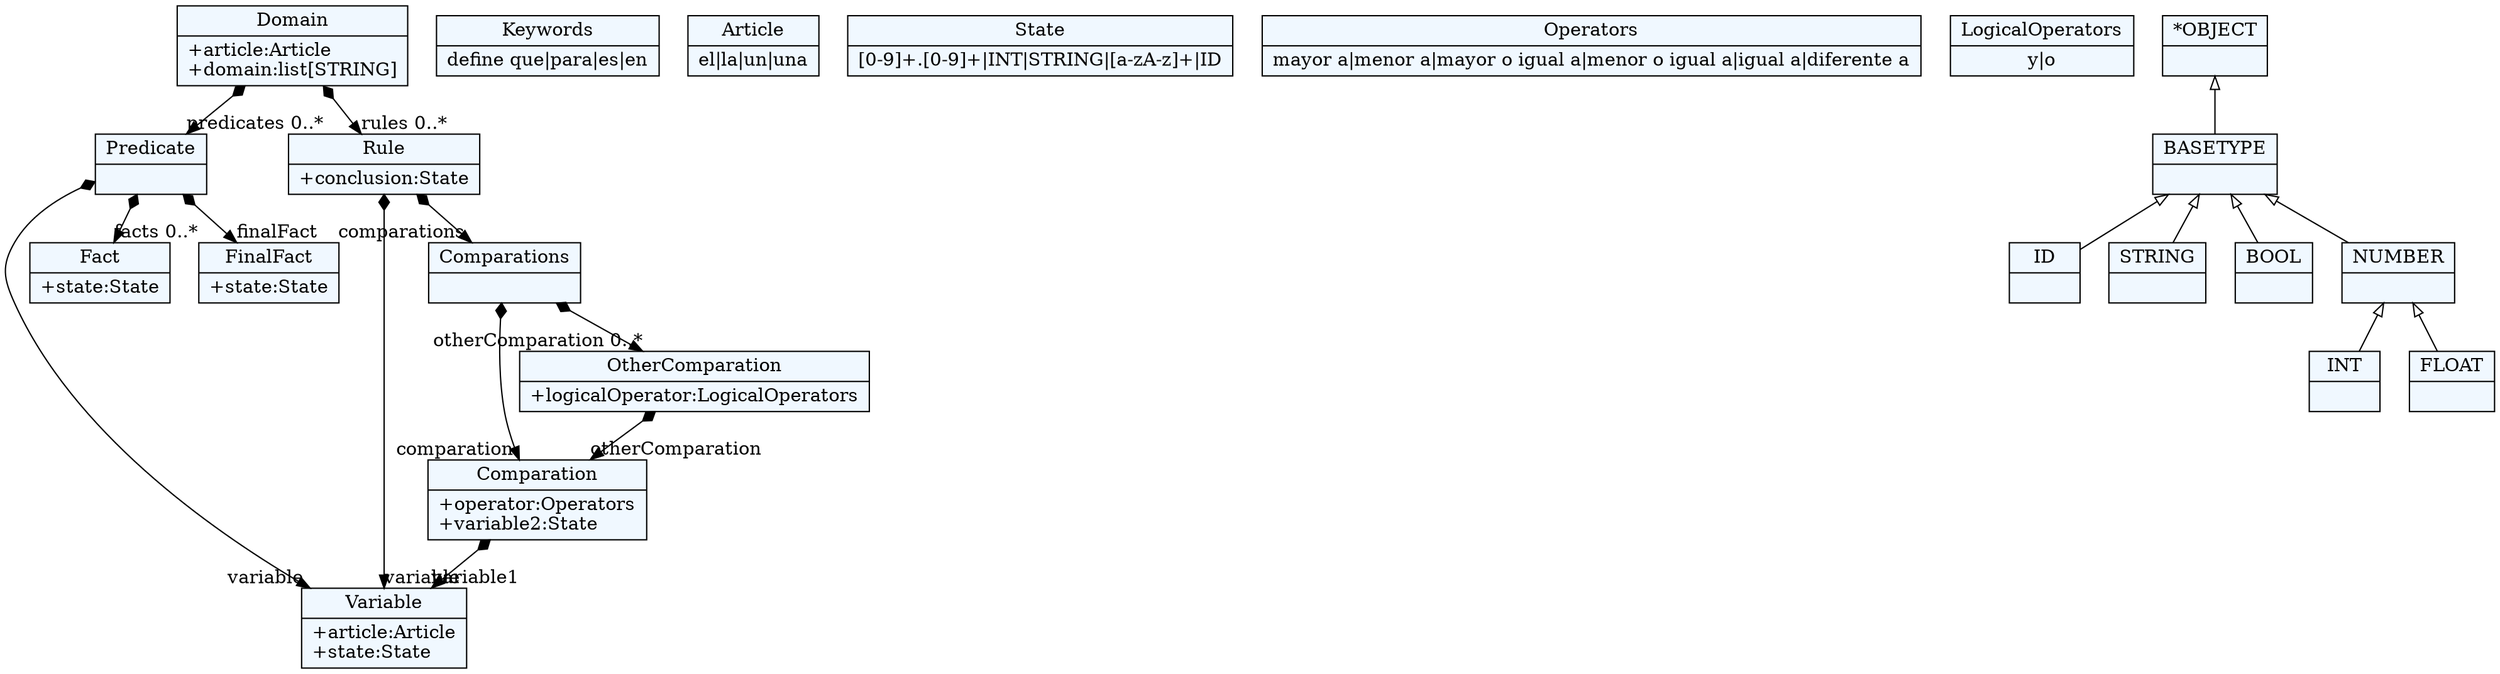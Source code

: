 
    digraph xtext {
    fontname = "Bitstream Vera Sans"
    fontsize = 8
    node[
        shape=record,
        style=filled,
        fillcolor=aliceblue
    ]
    nodesep = 0.3
    edge[dir=black,arrowtail=empty]


233749881224 -> 233750148664[arrowtail=diamond, dir=both, headlabel="predicates 0..*"]
233749881224 -> 233750187608[arrowtail=diamond, dir=both, headlabel="rules 0..*"]
233749881224[ label="{Domain|+article:Article\l+domain:list[STRING]\l}"]

233749864616[ label="{Keywords|define que\|para\|es\|en}"]

233750138776[ label="{Article|el\|la\|un\|una}"]

233750143720[ label="{Variable|+article:Article\l+state:State\l}"]

233750148664 -> 233750143720[arrowtail=diamond, dir=both, headlabel="variable "]
233750148664 -> 233750153608[arrowtail=diamond, dir=both, headlabel="facts 0..*"]
233750148664 -> 233747923896[arrowtail=diamond, dir=both, headlabel="finalFact "]
233750148664[ label="{Predicate|}"]

233750153608[ label="{Fact|+state:State\l}"]

233747923896[ label="{FinalFact|+state:State\l}"]

233747928840[ label="{State|[0-9]+.[0-9]+\|INT\|STRING\|[a-zA-z]+\|ID}"]

233750178072[ label="{Operators|mayor a\|menor a\|mayor o igual a\|menor o igual a\|igual a\|diferente a}"]

233750183016 -> 233750143720[arrowtail=diamond, dir=both, headlabel="variable1 "]
233750183016[ label="{Comparation|+operator:Operators\l+variable2:State\l}"]

233750146664[ label="{LogicalOperators|y\|o}"]

233749870152 -> 233750183016[arrowtail=diamond, dir=both, headlabel="otherComparation "]
233749870152[ label="{OtherComparation|+logicalOperator:LogicalOperators\l}"]

233750181016 -> 233750183016[arrowtail=diamond, dir=both, headlabel="comparation "]
233750181016 -> 233749870152[arrowtail=diamond, dir=both, headlabel="otherComparation 0..*"]
233750181016[ label="{Comparations|}"]

233750187608 -> 233750181016[arrowtail=diamond, dir=both, headlabel="comparations "]
233750187608 -> 233750143720[arrowtail=diamond, dir=both, headlabel="variable "]
233750187608[ label="{Rule|+conclusion:State\l}"]

233749859848[ label="{ID|}"]

233749866616[ label="{STRING|}"]

233749872152[ label="{BOOL|}"]

233749877688[ label="{INT|}"]

233749883224[ label="{FLOAT|}"]

233749934168[ label="{NUMBER|}"]
233749934168 -> 233749883224 [dir=back]
233749934168 -> 233749877688 [dir=back]

233749939704[ label="{BASETYPE|}"]
233749939704 -> 233749934168 [dir=back]
233749939704 -> 233749872152 [dir=back]
233749939704 -> 233749859848 [dir=back]
233749939704 -> 233749866616 [dir=back]

233749945832[ label="{*OBJECT|}"]
233749945832 -> 233749939704 [dir=back]


}
